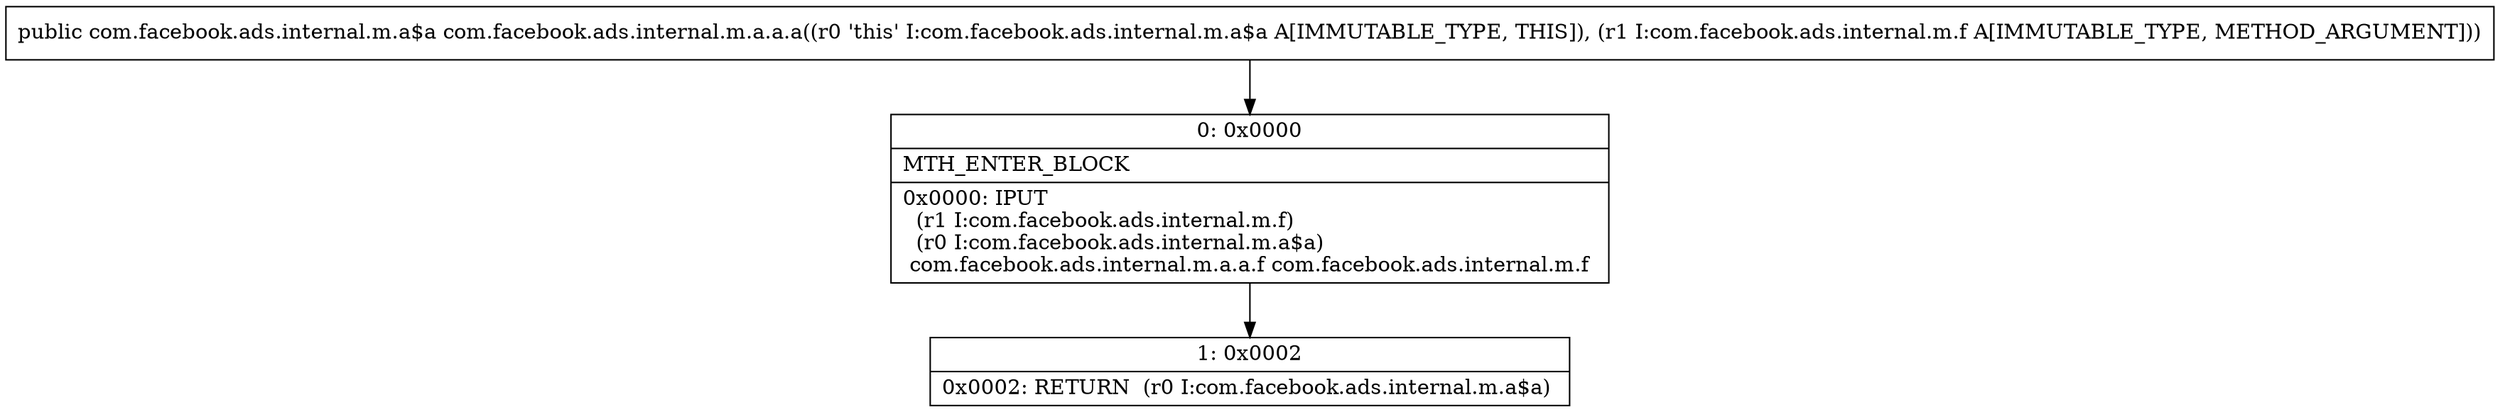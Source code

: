 digraph "CFG forcom.facebook.ads.internal.m.a.a.a(Lcom\/facebook\/ads\/internal\/m\/f;)Lcom\/facebook\/ads\/internal\/m\/a$a;" {
Node_0 [shape=record,label="{0\:\ 0x0000|MTH_ENTER_BLOCK\l|0x0000: IPUT  \l  (r1 I:com.facebook.ads.internal.m.f)\l  (r0 I:com.facebook.ads.internal.m.a$a)\l com.facebook.ads.internal.m.a.a.f com.facebook.ads.internal.m.f \l}"];
Node_1 [shape=record,label="{1\:\ 0x0002|0x0002: RETURN  (r0 I:com.facebook.ads.internal.m.a$a) \l}"];
MethodNode[shape=record,label="{public com.facebook.ads.internal.m.a$a com.facebook.ads.internal.m.a.a.a((r0 'this' I:com.facebook.ads.internal.m.a$a A[IMMUTABLE_TYPE, THIS]), (r1 I:com.facebook.ads.internal.m.f A[IMMUTABLE_TYPE, METHOD_ARGUMENT])) }"];
MethodNode -> Node_0;
Node_0 -> Node_1;
}

